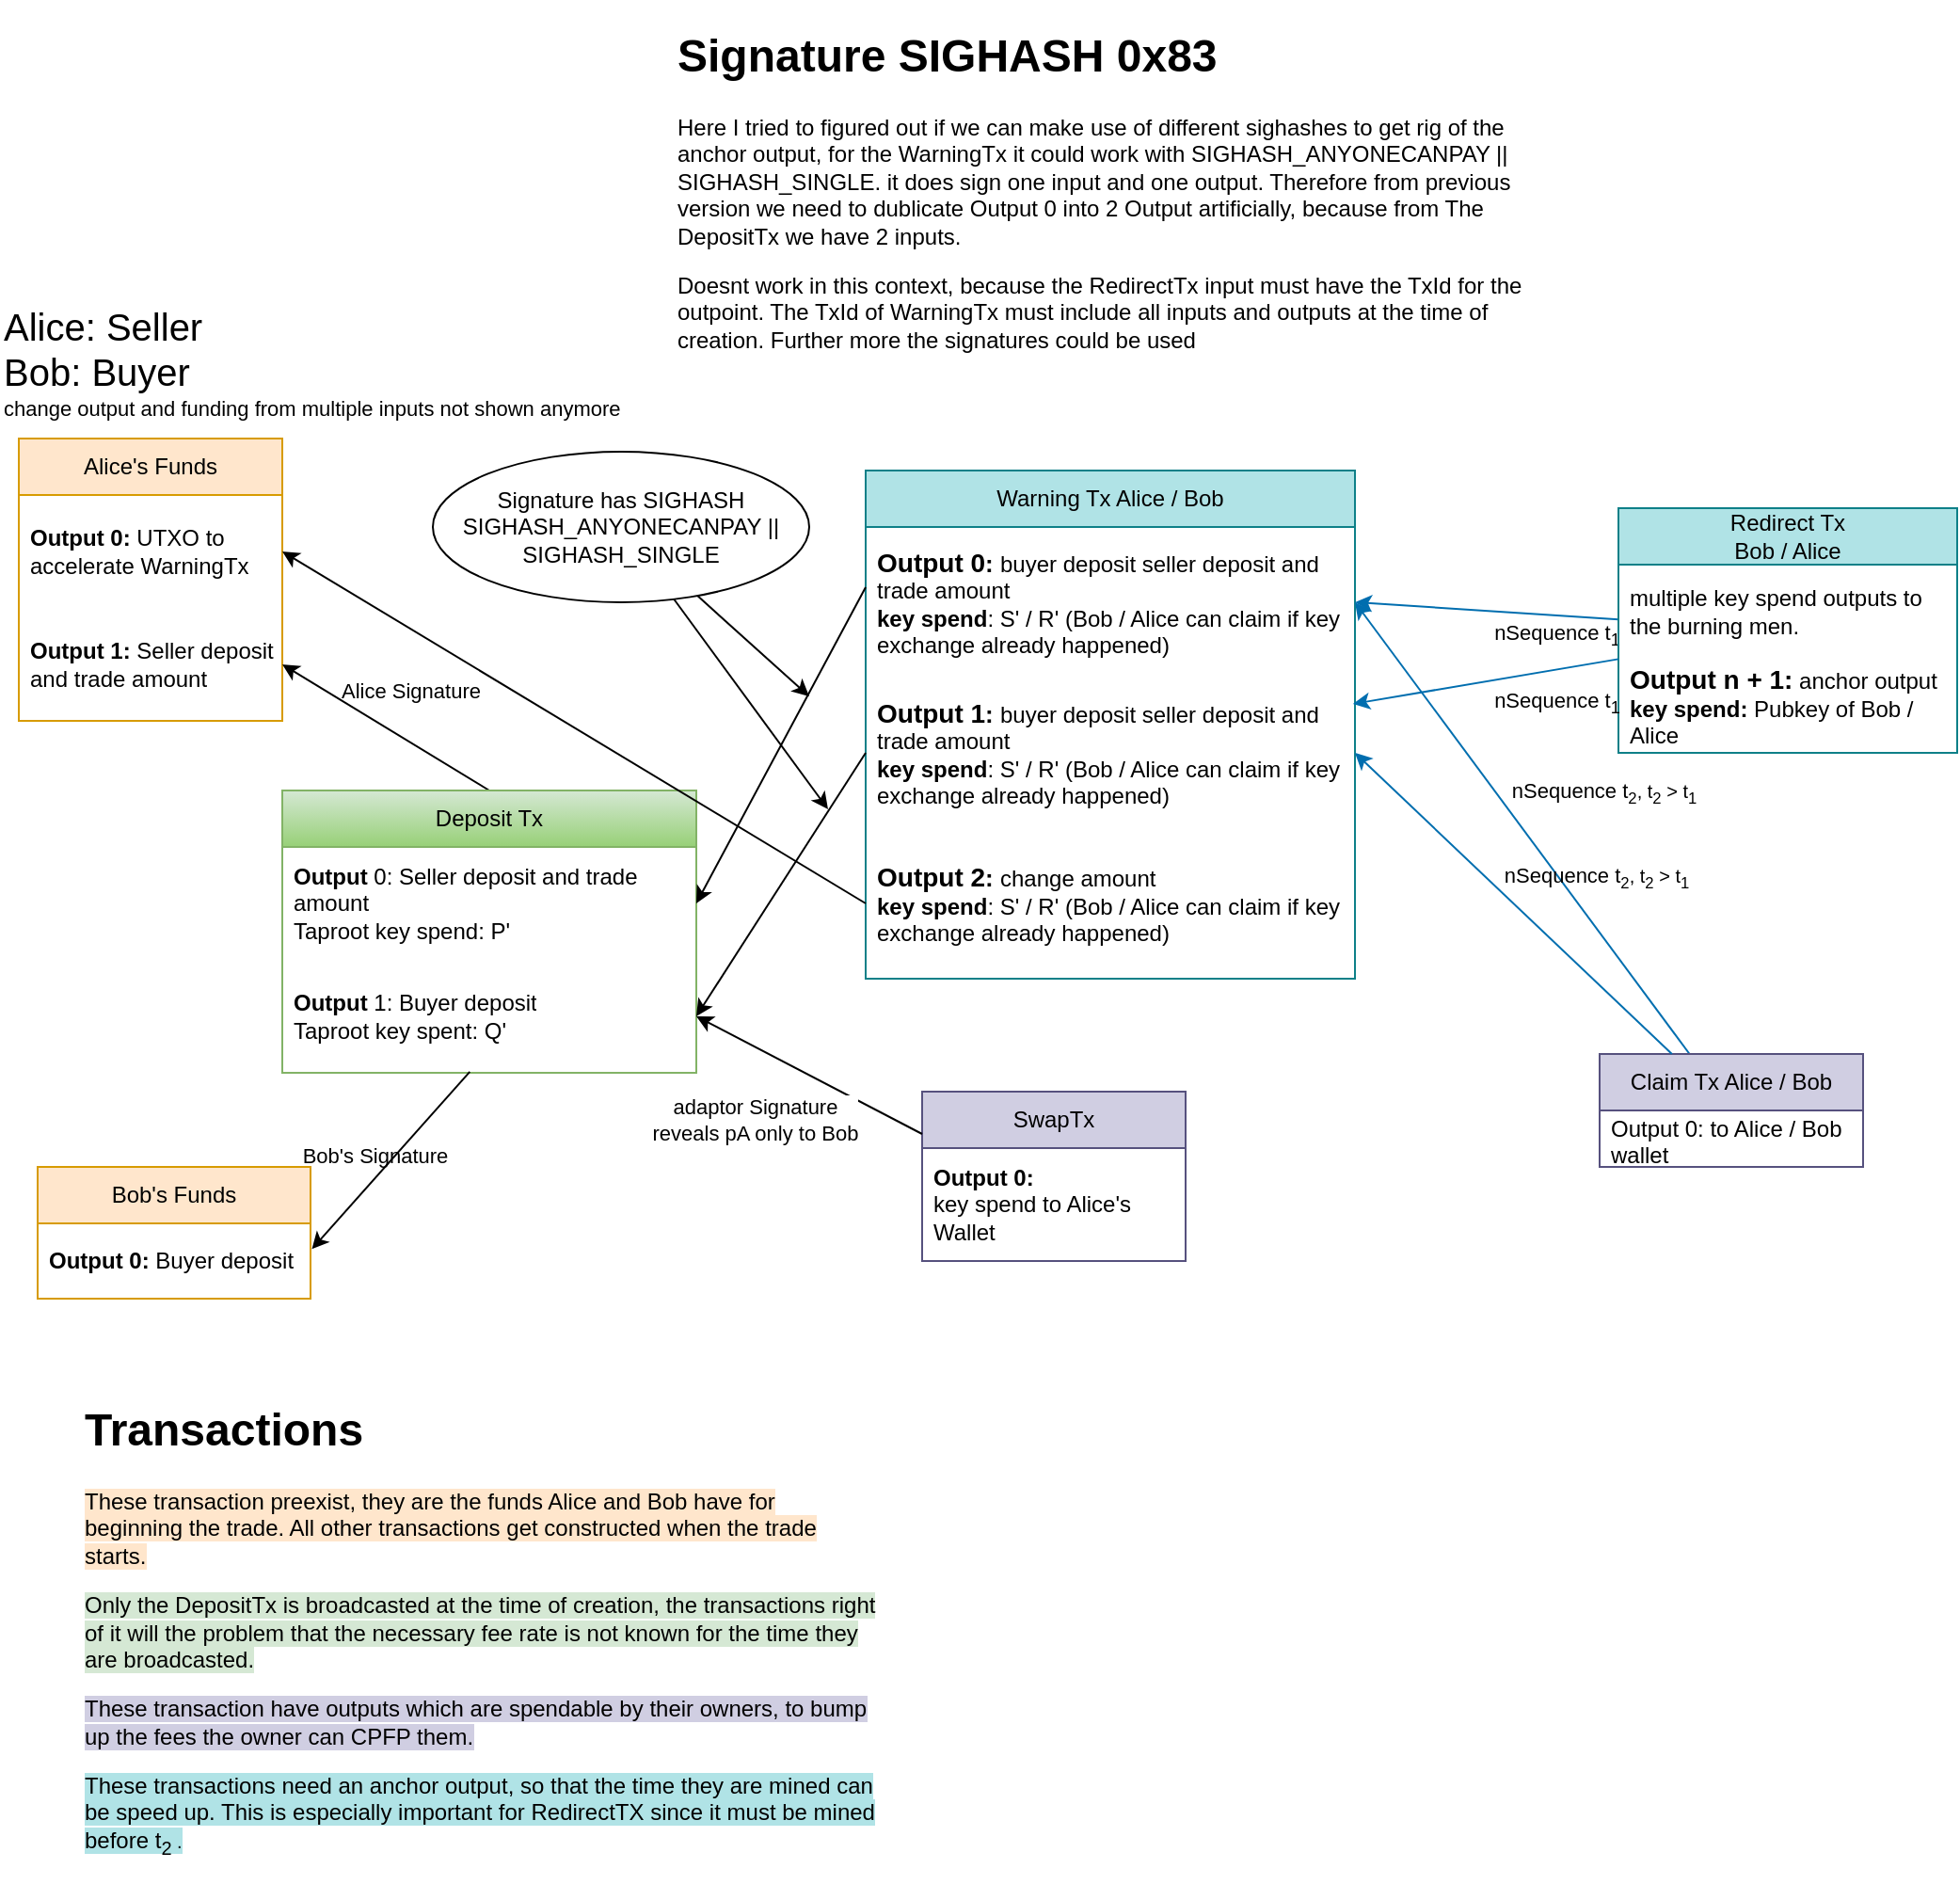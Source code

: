 <mxfile version="22.1.22" type="embed">
  <diagram name="Page-1" id="4t2JOigZqfDRrmz9JXpL">
    <mxGraphModel dx="1362" dy="773" grid="1" gridSize="10" guides="1" tooltips="1" connect="1" arrows="1" fold="1" page="0" pageScale="1" pageWidth="827" pageHeight="1169" background="#FFFFFF" math="1" shadow="0">
      <root>
        <mxCell id="0" />
        <mxCell id="1" parent="0" />
        <mxCell id="2" value="Alice&#39;s Funds" style="swimlane;fontStyle=0;childLayout=stackLayout;horizontal=1;startSize=30;horizontalStack=0;resizeParent=1;resizeParentMax=0;resizeLast=0;collapsible=1;marginBottom=0;whiteSpace=wrap;html=1;labelBackgroundColor=none;fillColor=#ffe6cc;strokeColor=#d79b00;" parent="1" vertex="1">
          <mxGeometry x="-40" y="233" width="140" height="150" as="geometry" />
        </mxCell>
        <mxCell id="75" value="&lt;b&gt;Output 0: &lt;/b&gt;UTXO to accelerate WarningTx" style="text;strokeColor=none;fillColor=none;align=left;verticalAlign=middle;spacingLeft=4;spacingRight=4;overflow=hidden;points=[[0,0.5],[1,0.5]];portConstraint=eastwest;rotatable=0;whiteSpace=wrap;html=1;labelBackgroundColor=none;" vertex="1" parent="2">
          <mxGeometry y="30" width="140" height="60" as="geometry" />
        </mxCell>
        <mxCell id="3" value="&lt;b&gt;Output 1: &lt;/b&gt;Seller deposit and trade amount&amp;nbsp;" style="text;strokeColor=none;fillColor=none;align=left;verticalAlign=middle;spacingLeft=4;spacingRight=4;overflow=hidden;points=[[0,0.5],[1,0.5]];portConstraint=eastwest;rotatable=0;whiteSpace=wrap;html=1;labelBackgroundColor=none;" parent="2" vertex="1">
          <mxGeometry y="90" width="140" height="60" as="geometry" />
        </mxCell>
        <mxCell id="6" value="Bob&#39;s Funds" style="swimlane;fontStyle=0;childLayout=stackLayout;horizontal=1;startSize=30;horizontalStack=0;resizeParent=1;resizeParentMax=0;resizeLast=0;collapsible=1;marginBottom=0;whiteSpace=wrap;html=1;labelBackgroundColor=none;fillColor=#ffe6cc;strokeColor=#d79b00;" parent="1" vertex="1">
          <mxGeometry x="-30" y="620" width="145" height="70" as="geometry" />
        </mxCell>
        <mxCell id="7" value="&lt;b&gt;Output 0: &lt;/b&gt;Buyer deposit&amp;nbsp;" style="text;strokeColor=none;fillColor=none;align=left;verticalAlign=middle;spacingLeft=4;spacingRight=4;overflow=hidden;points=[[0,0.5],[1,0.5]];portConstraint=eastwest;rotatable=0;whiteSpace=wrap;html=1;labelBackgroundColor=none;" parent="6" vertex="1">
          <mxGeometry y="30" width="145" height="40" as="geometry" />
        </mxCell>
        <mxCell id="12" style="rounded=0;orthogonalLoop=1;jettySize=auto;html=1;entryX=1;entryY=0.5;entryDx=0;entryDy=0;labelBackgroundColor=none;fontColor=default;exitX=0.5;exitY=0;exitDx=0;exitDy=0;" parent="1" source="8" target="3" edge="1">
          <mxGeometry relative="1" as="geometry" />
        </mxCell>
        <mxCell id="22" value="Alice Signature" style="edgeLabel;html=1;align=center;verticalAlign=middle;resizable=0;points=[];labelBackgroundColor=none;" parent="12" vertex="1" connectable="0">
          <mxGeometry x="0.217" y="-1" relative="1" as="geometry">
            <mxPoint x="24" y="-12" as="offset" />
          </mxGeometry>
        </mxCell>
        <mxCell id="8" value="Deposit Tx" style="swimlane;fontStyle=0;childLayout=stackLayout;horizontal=1;startSize=30;horizontalStack=0;resizeParent=1;resizeParentMax=0;resizeLast=0;collapsible=1;marginBottom=0;whiteSpace=wrap;html=1;labelBackgroundColor=none;fillColor=#d5e8d4;strokeColor=#82b366;gradientColor=#97d077;" parent="1" vertex="1">
          <mxGeometry x="100" y="420" width="220" height="150" as="geometry" />
        </mxCell>
        <mxCell id="10" value="&lt;b&gt;Output&lt;/b&gt;&amp;nbsp;0: Seller deposit and trade amount&lt;br&gt;Taproot key spend: P&#39;" style="text;strokeColor=none;fillColor=none;align=left;verticalAlign=middle;spacingLeft=4;spacingRight=4;overflow=hidden;points=[[0,0.5],[1,0.5]];portConstraint=eastwest;rotatable=0;whiteSpace=wrap;html=1;labelBackgroundColor=none;" parent="8" vertex="1">
          <mxGeometry y="30" width="220" height="60" as="geometry" />
        </mxCell>
        <mxCell id="14" value="&lt;b&gt;Output&lt;/b&gt;&amp;nbsp;1: Buyer deposit&lt;br&gt;Taproot key spent: Q&#39;" style="text;strokeColor=none;fillColor=none;align=left;verticalAlign=middle;spacingLeft=4;spacingRight=4;overflow=hidden;points=[[0,0.5],[1,0.5]];portConstraint=eastwest;rotatable=0;whiteSpace=wrap;html=1;labelBackgroundColor=none;" parent="8" vertex="1">
          <mxGeometry y="90" width="220" height="60" as="geometry" />
        </mxCell>
        <mxCell id="15" style="rounded=0;orthogonalLoop=1;jettySize=auto;html=1;entryX=1.005;entryY=0.342;entryDx=0;entryDy=0;entryPerimeter=0;exitX=0.453;exitY=0.99;exitDx=0;exitDy=0;exitPerimeter=0;labelBackgroundColor=none;fontColor=default;" parent="1" source="14" target="7" edge="1">
          <mxGeometry relative="1" as="geometry" />
        </mxCell>
        <mxCell id="23" value="Bob&#39;s Signature" style="edgeLabel;html=1;align=center;verticalAlign=middle;resizable=0;points=[];labelBackgroundColor=none;" parent="15" vertex="1" connectable="0">
          <mxGeometry x="0.228" y="1" relative="1" as="geometry">
            <mxPoint y="-14" as="offset" />
          </mxGeometry>
        </mxCell>
        <mxCell id="16" value="Warning Tx Alice / Bob" style="swimlane;fontStyle=0;childLayout=stackLayout;horizontal=1;startSize=30;horizontalStack=0;resizeParent=1;resizeParentMax=0;resizeLast=0;collapsible=1;marginBottom=0;whiteSpace=wrap;html=1;labelBackgroundColor=none;fillColor=#b0e3e6;strokeColor=#0e8088;" parent="1" vertex="1">
          <mxGeometry x="410" y="250" width="260" height="270" as="geometry" />
        </mxCell>
        <mxCell id="17" value="&lt;b style=&quot;&quot;&gt;&lt;font style=&quot;font-size: 14px;&quot;&gt;Output 0&lt;/font&gt;&lt;span style=&quot;font-size: 13px;&quot;&gt;: &lt;/span&gt;&lt;/b&gt;buyer deposit&amp;nbsp;seller deposit and trade amount&lt;br&gt;&lt;b&gt;key spend&lt;/b&gt;: S&#39; / R&#39;&amp;nbsp;(Bob / Alice can claim if key exchange already happened)" style="text;strokeColor=none;fillColor=none;align=left;verticalAlign=middle;spacingLeft=4;spacingRight=4;overflow=hidden;points=[[0,0.5],[1,0.5]];portConstraint=eastwest;rotatable=0;whiteSpace=wrap;html=1;labelBackgroundColor=none;opacity=0;" parent="16" vertex="1">
          <mxGeometry y="30" width="260" height="80" as="geometry" />
        </mxCell>
        <mxCell id="63" value="&lt;b style=&quot;&quot;&gt;&lt;font style=&quot;font-size: 14px;&quot;&gt;Output 1&lt;/font&gt;&lt;span style=&quot;font-size: 13px;&quot;&gt;: &lt;/span&gt;&lt;/b&gt;buyer deposit&amp;nbsp;seller deposit and trade amount&lt;br&gt;&lt;b&gt;key spend&lt;/b&gt;: S&#39; / R&#39;&amp;nbsp;(Bob / Alice can claim if key exchange already happened)" style="text;strokeColor=none;fillColor=none;align=left;verticalAlign=middle;spacingLeft=4;spacingRight=4;overflow=hidden;points=[[0,0.5],[1,0.5]];portConstraint=eastwest;rotatable=0;whiteSpace=wrap;html=1;labelBackgroundColor=none;opacity=0;" vertex="1" parent="16">
          <mxGeometry y="110" width="260" height="80" as="geometry" />
        </mxCell>
        <mxCell id="68" value="&lt;b style=&quot;&quot;&gt;&lt;font style=&quot;font-size: 14px;&quot;&gt;Output 2&lt;/font&gt;&lt;span style=&quot;font-size: 13px;&quot;&gt;: &lt;/span&gt;&lt;/b&gt;change amount&lt;br&gt;&lt;b&gt;key spend&lt;/b&gt;: S&#39; / R&#39;&amp;nbsp;(Bob / Alice can claim if key exchange already happened)" style="text;strokeColor=none;fillColor=none;align=left;verticalAlign=middle;spacingLeft=4;spacingRight=4;overflow=hidden;points=[[0,0.5],[1,0.5]];portConstraint=eastwest;rotatable=0;whiteSpace=wrap;html=1;labelBackgroundColor=none;opacity=0;" vertex="1" parent="16">
          <mxGeometry y="190" width="260" height="80" as="geometry" />
        </mxCell>
        <mxCell id="20" style="rounded=0;orthogonalLoop=1;jettySize=auto;html=1;entryX=1;entryY=0.5;entryDx=0;entryDy=0;labelBackgroundColor=none;fontColor=default;exitX=0;exitY=0.4;exitDx=0;exitDy=0;exitPerimeter=0;" parent="1" source="17" target="10" edge="1">
          <mxGeometry relative="1" as="geometry" />
        </mxCell>
        <mxCell id="21" style="rounded=0;orthogonalLoop=1;jettySize=auto;html=1;entryX=1;entryY=0.5;entryDx=0;entryDy=0;labelBackgroundColor=none;fontColor=default;exitX=0;exitY=0.5;exitDx=0;exitDy=0;" parent="1" source="63" target="14" edge="1">
          <mxGeometry relative="1" as="geometry">
            <mxPoint x="440" y="561.463" as="sourcePoint" />
          </mxGeometry>
        </mxCell>
        <mxCell id="33" style="rounded=0;orthogonalLoop=1;jettySize=auto;html=1;labelBackgroundColor=none;fontColor=default;entryX=1;entryY=0.5;entryDx=0;entryDy=0;fillColor=#1ba1e2;strokeColor=#006EAF;" parent="1" source="44" target="17" edge="1">
          <mxGeometry relative="1" as="geometry">
            <mxPoint x="680" y="435" as="targetPoint" />
          </mxGeometry>
        </mxCell>
        <mxCell id="47" value="nSequence t&lt;sub&gt;1&lt;/sub&gt;" style="edgeLabel;html=1;align=center;verticalAlign=middle;resizable=0;points=[];labelBackgroundColor=none;" parent="33" vertex="1" connectable="0">
          <mxGeometry x="-0.084" y="3" relative="1" as="geometry">
            <mxPoint x="31" y="10" as="offset" />
          </mxGeometry>
        </mxCell>
        <mxCell id="34" style="rounded=0;orthogonalLoop=1;jettySize=auto;html=1;labelBackgroundColor=none;fontColor=default;entryX=1;entryY=0.5;entryDx=0;entryDy=0;fillColor=#1ba1e2;strokeColor=#006EAF;" parent="1" source="51" target="17" edge="1">
          <mxGeometry relative="1" as="geometry">
            <mxPoint x="780" y="580" as="sourcePoint" />
            <mxPoint x="700" y="530" as="targetPoint" />
          </mxGeometry>
        </mxCell>
        <mxCell id="46" value="nSequence t&lt;font size=&quot;1&quot;&gt;&lt;sub&gt;2&lt;/sub&gt;, t&lt;sub&gt;2&lt;/sub&gt; &amp;gt; t&lt;sub&gt;1&lt;/sub&gt;&lt;/font&gt;" style="edgeLabel;html=1;align=center;verticalAlign=middle;resizable=0;points=[];labelBackgroundColor=none;" parent="34" vertex="1" connectable="0">
          <mxGeometry x="0.11" y="2" relative="1" as="geometry">
            <mxPoint x="54" y="-7" as="offset" />
          </mxGeometry>
        </mxCell>
        <mxCell id="40" value="SwapTx" style="swimlane;fontStyle=0;childLayout=stackLayout;horizontal=1;startSize=30;horizontalStack=0;resizeParent=1;resizeParentMax=0;resizeLast=0;collapsible=1;marginBottom=0;whiteSpace=wrap;html=1;labelBackgroundColor=none;fillColor=#d0cee2;strokeColor=#56517e;" parent="1" vertex="1">
          <mxGeometry x="440" y="580" width="140" height="90" as="geometry" />
        </mxCell>
        <mxCell id="41" value="&lt;b&gt;Output 0:&lt;/b&gt;&lt;br&gt;key spend to Alice&#39;s Wallet" style="text;strokeColor=none;fillColor=none;align=left;verticalAlign=middle;spacingLeft=4;spacingRight=4;overflow=hidden;points=[[0,0.5],[1,0.5]];portConstraint=eastwest;rotatable=0;whiteSpace=wrap;html=1;labelBackgroundColor=none;" parent="40" vertex="1">
          <mxGeometry y="30" width="140" height="60" as="geometry" />
        </mxCell>
        <mxCell id="42" style="rounded=0;orthogonalLoop=1;jettySize=auto;html=1;entryX=1;entryY=0.5;entryDx=0;entryDy=0;exitX=0;exitY=0.25;exitDx=0;exitDy=0;labelBackgroundColor=none;fontColor=default;" parent="1" source="40" target="14" edge="1">
          <mxGeometry relative="1" as="geometry" />
        </mxCell>
        <mxCell id="53" value="adaptor Signature &lt;br&gt;reveals pA only to Bob" style="edgeLabel;html=1;align=center;verticalAlign=middle;resizable=0;points=[];" parent="42" vertex="1" connectable="0">
          <mxGeometry x="0.005" y="3" relative="1" as="geometry">
            <mxPoint x="-28" y="21" as="offset" />
          </mxGeometry>
        </mxCell>
        <mxCell id="43" value="&lt;font style=&quot;&quot;&gt;&lt;span style=&quot;font-size: 20px;&quot;&gt;Alice: Seller&lt;/span&gt;&lt;br&gt;&lt;span style=&quot;font-size: 20px;&quot;&gt;Bob: Buyer&lt;/span&gt;&lt;br&gt;&lt;font style=&quot;font-size: 11px;&quot;&gt;change output and funding from multiple inputs not shown anymore&lt;/font&gt;&lt;br&gt;&lt;/font&gt;" style="text;html=1;align=left;verticalAlign=middle;resizable=0;points=[];autosize=1;strokeColor=none;fillColor=none;labelBackgroundColor=none;" parent="1" vertex="1">
          <mxGeometry x="-50" y="153" width="350" height="80" as="geometry" />
        </mxCell>
        <mxCell id="44" value="Redirect Tx&lt;br&gt;Bob / Alice" style="swimlane;fontStyle=0;childLayout=stackLayout;horizontal=1;startSize=30;horizontalStack=0;resizeParent=1;resizeParentMax=0;resizeLast=0;collapsible=1;marginBottom=0;whiteSpace=wrap;html=1;labelBackgroundColor=none;fillColor=#b0e3e6;strokeColor=#0e8088;" parent="1" vertex="1">
          <mxGeometry x="810" y="270" width="180" height="130" as="geometry" />
        </mxCell>
        <mxCell id="45" value="multiple key spend outputs to the burning men." style="text;strokeColor=none;fillColor=none;align=left;verticalAlign=middle;spacingLeft=4;spacingRight=4;overflow=hidden;points=[[0,0.5],[1,0.5]];portConstraint=eastwest;rotatable=0;whiteSpace=wrap;html=1;labelBackgroundColor=none;" parent="44" vertex="1">
          <mxGeometry y="30" width="180" height="50" as="geometry" />
        </mxCell>
        <mxCell id="62" value="&lt;b&gt;&lt;font style=&quot;font-size: 14px;&quot;&gt;Output n + 1:&lt;/font&gt;&lt;/b&gt; anchor output&lt;br&gt;&lt;b&gt;key spend:&lt;/b&gt; Pubkey of Bob / Alice" style="text;strokeColor=none;fillColor=none;align=left;verticalAlign=middle;spacingLeft=4;spacingRight=4;overflow=hidden;points=[[0,0.5],[1,0.5]];portConstraint=eastwest;rotatable=0;whiteSpace=wrap;html=1;labelBackgroundColor=none;" parent="44" vertex="1">
          <mxGeometry y="80" width="180" height="50" as="geometry" />
        </mxCell>
        <mxCell id="51" value="Claim Tx Alice / Bob" style="swimlane;fontStyle=0;childLayout=stackLayout;horizontal=1;startSize=30;horizontalStack=0;resizeParent=1;resizeParentMax=0;resizeLast=0;collapsible=1;marginBottom=0;whiteSpace=wrap;html=1;fillColor=#d0cee2;strokeColor=#56517e;" parent="1" vertex="1">
          <mxGeometry x="800" y="560" width="140" height="60" as="geometry" />
        </mxCell>
        <mxCell id="52" value="Output 0: to Alice / Bob wallet" style="text;strokeColor=none;fillColor=none;align=left;verticalAlign=middle;spacingLeft=4;spacingRight=4;overflow=hidden;points=[[0,0.5],[1,0.5]];portConstraint=eastwest;rotatable=0;whiteSpace=wrap;html=1;" parent="51" vertex="1">
          <mxGeometry y="30" width="140" height="30" as="geometry" />
        </mxCell>
        <mxCell id="60" value="&lt;h1&gt;Transactions&amp;nbsp;&lt;/h1&gt;&lt;p&gt;&lt;span style=&quot;background-color: rgb(255, 230, 204);&quot;&gt;These transaction preexist, they are the funds Alice and Bob have for beginning the trade. All other transactions get constructed when the trade starts.&lt;/span&gt;&lt;br&gt;&lt;/p&gt;&lt;p&gt;&lt;span style=&quot;background-color: rgb(213, 232, 212);&quot;&gt;Only the DepositTx is broadcasted at the time of creation, the transactions right of it will the problem that the necessary fee rate is not known for the time they are broadcasted.&lt;/span&gt;&lt;/p&gt;&lt;p&gt;&lt;span style=&quot;background-color: rgb(208, 206, 226);&quot;&gt;These transaction have outputs which are spendable by their owners, to bump up the fees the owner can CPFP them.&lt;/span&gt;&lt;/p&gt;&lt;p&gt;&lt;span style=&quot;background-color: rgb(176, 227, 230);&quot;&gt;These transactions need an anchor output, so that the time they are mined can be speed up. This is especially important for RedirectTX since it must be mined before t&lt;sub&gt;2&lt;/sub&gt;&lt;span style=&quot;font-size: 10px;&quot;&gt;&amp;nbsp;.&lt;/span&gt;&lt;/span&gt;&lt;/p&gt;" style="text;html=1;strokeColor=none;fillColor=none;spacing=5;spacingTop=-20;whiteSpace=wrap;overflow=hidden;rounded=0;" parent="1" vertex="1">
          <mxGeometry x="-10" y="740" width="430" height="260" as="geometry" />
        </mxCell>
        <mxCell id="64" style="rounded=0;orthogonalLoop=1;jettySize=auto;html=1;labelBackgroundColor=none;fontColor=default;entryX=0.996;entryY=0.175;entryDx=0;entryDy=0;entryPerimeter=0;fillColor=#1ba1e2;strokeColor=#006EAF;" edge="1" parent="1" source="44" target="63">
          <mxGeometry relative="1" as="geometry">
            <mxPoint x="680" y="380" as="targetPoint" />
            <mxPoint x="830" y="371" as="sourcePoint" />
          </mxGeometry>
        </mxCell>
        <mxCell id="65" value="nSequence t&lt;sub&gt;1&lt;/sub&gt;" style="edgeLabel;html=1;align=center;verticalAlign=middle;resizable=0;points=[];labelBackgroundColor=none;" vertex="1" connectable="0" parent="64">
          <mxGeometry x="-0.084" y="3" relative="1" as="geometry">
            <mxPoint x="31" y="10" as="offset" />
          </mxGeometry>
        </mxCell>
        <mxCell id="66" style="rounded=0;orthogonalLoop=1;jettySize=auto;html=1;labelBackgroundColor=none;fontColor=default;entryX=1;entryY=0.5;entryDx=0;entryDy=0;fillColor=#1ba1e2;strokeColor=#006EAF;" edge="1" parent="1" source="51" target="63">
          <mxGeometry relative="1" as="geometry">
            <mxPoint x="792" y="570" as="sourcePoint" />
            <mxPoint x="680" y="380" as="targetPoint" />
          </mxGeometry>
        </mxCell>
        <mxCell id="67" value="nSequence t&lt;font size=&quot;1&quot;&gt;&lt;sub&gt;2&lt;/sub&gt;, t&lt;sub&gt;2&lt;/sub&gt; &amp;gt; t&lt;sub&gt;1&lt;/sub&gt;&lt;/font&gt;" style="edgeLabel;html=1;align=center;verticalAlign=middle;resizable=0;points=[];labelBackgroundColor=none;" vertex="1" connectable="0" parent="66">
          <mxGeometry x="0.11" y="2" relative="1" as="geometry">
            <mxPoint x="54" y="-7" as="offset" />
          </mxGeometry>
        </mxCell>
        <mxCell id="71" style="rounded=0;orthogonalLoop=1;jettySize=auto;html=1;" edge="1" parent="1" source="70">
          <mxGeometry relative="1" as="geometry">
            <mxPoint x="380" y="370" as="targetPoint" />
          </mxGeometry>
        </mxCell>
        <mxCell id="78" style="rounded=0;orthogonalLoop=1;jettySize=auto;html=1;" edge="1" parent="1" source="70">
          <mxGeometry relative="1" as="geometry">
            <mxPoint x="390" y="430" as="targetPoint" />
          </mxGeometry>
        </mxCell>
        <mxCell id="70" value="Signature has SIGHASH&lt;br&gt;SIGHASH_ANYONECANPAY || SIGHASH_SINGLE" style="ellipse;whiteSpace=wrap;html=1;" vertex="1" parent="1">
          <mxGeometry x="180" y="240" width="200" height="80" as="geometry" />
        </mxCell>
        <mxCell id="73" value="&lt;h1&gt;Signature SIGHASH 0x83&lt;/h1&gt;&lt;p&gt;Here I tried to figured out if we can make use of different sighashes to get rig of the anchor output, for the WarningTx it could work with&amp;nbsp;SIGHASH_ANYONECANPAY || SIGHASH_SINGLE. it does sign one input and one output. Therefore from previous version we need to dublicate Output 0 into 2 Output artificially, because from The DepositTx we have 2 inputs.&lt;/p&gt;&lt;p&gt;Doesnt work in this context, because the RedirectTx input must have the TxId for the outpoint. The TxId of WarningTx must include all inputs and outputs at the time of creation. Further more the signatures could be used&amp;nbsp;&lt;/p&gt;" style="text;html=1;strokeColor=none;fillColor=none;spacing=5;spacingTop=-20;whiteSpace=wrap;overflow=hidden;rounded=0;" vertex="1" parent="1">
          <mxGeometry x="305" y="10" width="470" height="200" as="geometry" />
        </mxCell>
        <mxCell id="76" style="rounded=0;orthogonalLoop=1;jettySize=auto;html=1;exitX=0;exitY=0.5;exitDx=0;exitDy=0;entryX=1;entryY=0.5;entryDx=0;entryDy=0;" edge="1" parent="1" source="68" target="75">
          <mxGeometry relative="1" as="geometry" />
        </mxCell>
      </root>
    </mxGraphModel>
  </diagram>
</mxfile>
